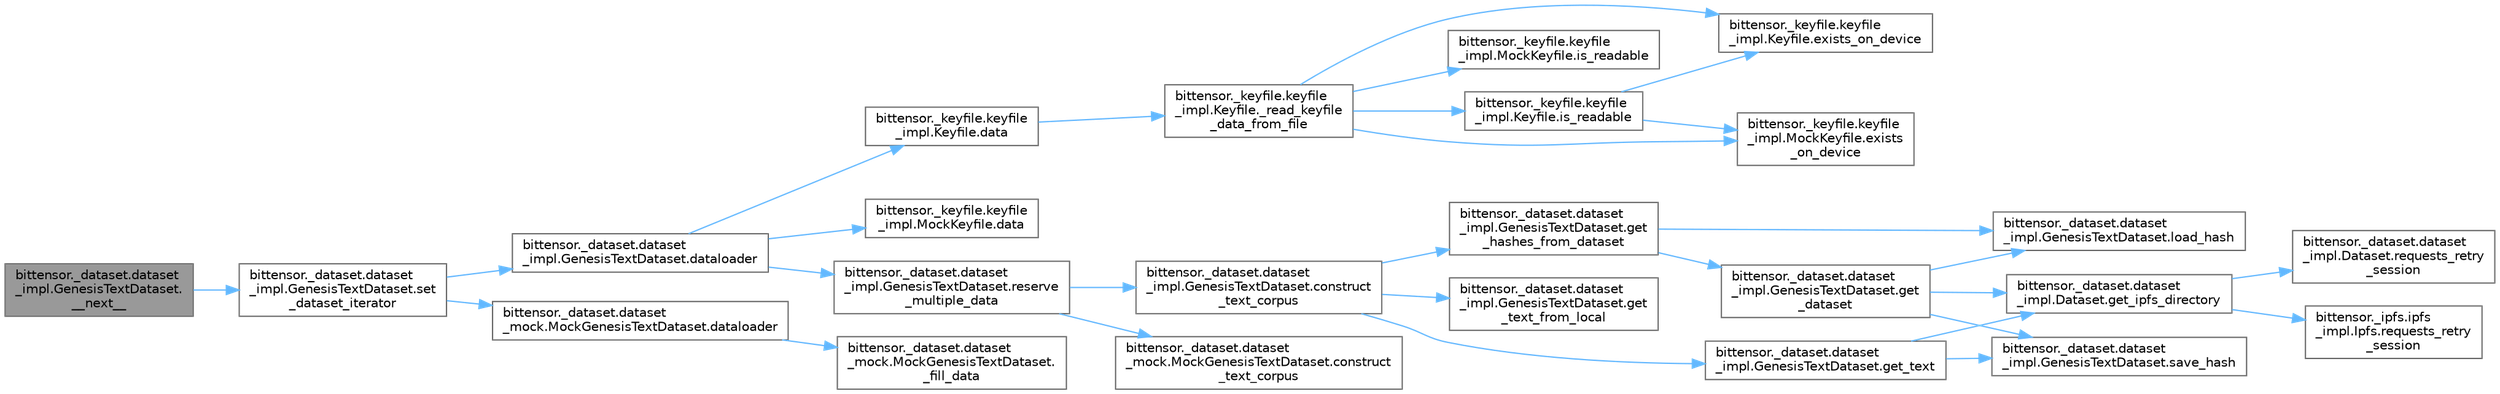 digraph "bittensor._dataset.dataset_impl.GenesisTextDataset.__next__"
{
 // LATEX_PDF_SIZE
  bgcolor="transparent";
  edge [fontname=Helvetica,fontsize=10,labelfontname=Helvetica,labelfontsize=10];
  node [fontname=Helvetica,fontsize=10,shape=box,height=0.2,width=0.4];
  rankdir="LR";
  Node1 [label="bittensor._dataset.dataset\l_impl.GenesisTextDataset.\l__next__",height=0.2,width=0.4,color="gray40", fillcolor="grey60", style="filled", fontcolor="black",tooltip=" "];
  Node1 -> Node2 [color="steelblue1",style="solid"];
  Node2 [label="bittensor._dataset.dataset\l_impl.GenesisTextDataset.set\l_dataset_iterator",height=0.2,width=0.4,color="grey40", fillcolor="white", style="filled",URL="$classbittensor_1_1__dataset_1_1dataset__impl_1_1_genesis_text_dataset.html#ac57d432cdd0ca00255f87dacae40a2b1",tooltip=" "];
  Node2 -> Node3 [color="steelblue1",style="solid"];
  Node3 [label="bittensor._dataset.dataset\l_impl.GenesisTextDataset.dataloader",height=0.2,width=0.4,color="grey40", fillcolor="white", style="filled",URL="$classbittensor_1_1__dataset_1_1dataset__impl_1_1_genesis_text_dataset.html#a1c63db6af8af3d632f30583123f6b48b",tooltip=" "];
  Node3 -> Node4 [color="steelblue1",style="solid"];
  Node4 [label="bittensor._keyfile.keyfile\l_impl.Keyfile.data",height=0.2,width=0.4,color="grey40", fillcolor="white", style="filled",URL="$classbittensor_1_1__keyfile_1_1keyfile__impl_1_1_keyfile.html#adef2640c132af5c43448d3da467b7ab3",tooltip=" "];
  Node4 -> Node5 [color="steelblue1",style="solid"];
  Node5 [label="bittensor._keyfile.keyfile\l_impl.Keyfile._read_keyfile\l_data_from_file",height=0.2,width=0.4,color="grey40", fillcolor="white", style="filled",URL="$classbittensor_1_1__keyfile_1_1keyfile__impl_1_1_keyfile.html#a35a65736ecb1b571e571a27df0cde5e5",tooltip=" "];
  Node5 -> Node6 [color="steelblue1",style="solid"];
  Node6 [label="bittensor._keyfile.keyfile\l_impl.Keyfile.exists_on_device",height=0.2,width=0.4,color="grey40", fillcolor="white", style="filled",URL="$classbittensor_1_1__keyfile_1_1keyfile__impl_1_1_keyfile.html#aae61dd8080aa8b20c16906bd55e40200",tooltip=" "];
  Node5 -> Node7 [color="steelblue1",style="solid"];
  Node7 [label="bittensor._keyfile.keyfile\l_impl.MockKeyfile.exists\l_on_device",height=0.2,width=0.4,color="grey40", fillcolor="white", style="filled",URL="$classbittensor_1_1__keyfile_1_1keyfile__impl_1_1_mock_keyfile.html#ad2c8658adce5f7ec145d0078a4c78b31",tooltip=" "];
  Node5 -> Node8 [color="steelblue1",style="solid"];
  Node8 [label="bittensor._keyfile.keyfile\l_impl.Keyfile.is_readable",height=0.2,width=0.4,color="grey40", fillcolor="white", style="filled",URL="$classbittensor_1_1__keyfile_1_1keyfile__impl_1_1_keyfile.html#ae89e29be6bb73f4c5d93f6dffe197886",tooltip=" "];
  Node8 -> Node6 [color="steelblue1",style="solid"];
  Node8 -> Node7 [color="steelblue1",style="solid"];
  Node5 -> Node9 [color="steelblue1",style="solid"];
  Node9 [label="bittensor._keyfile.keyfile\l_impl.MockKeyfile.is_readable",height=0.2,width=0.4,color="grey40", fillcolor="white", style="filled",URL="$classbittensor_1_1__keyfile_1_1keyfile__impl_1_1_mock_keyfile.html#a366fa999c27a5f60845ae4ccdd412b5f",tooltip=" "];
  Node3 -> Node10 [color="steelblue1",style="solid"];
  Node10 [label="bittensor._keyfile.keyfile\l_impl.MockKeyfile.data",height=0.2,width=0.4,color="grey40", fillcolor="white", style="filled",URL="$classbittensor_1_1__keyfile_1_1keyfile__impl_1_1_mock_keyfile.html#a287fd97ad94e6ca7a7692b5352390a17",tooltip=" "];
  Node3 -> Node11 [color="steelblue1",style="solid"];
  Node11 [label="bittensor._dataset.dataset\l_impl.GenesisTextDataset.reserve\l_multiple_data",height=0.2,width=0.4,color="grey40", fillcolor="white", style="filled",URL="$classbittensor_1_1__dataset_1_1dataset__impl_1_1_genesis_text_dataset.html#ad53bbb77e1b2fd0eaf6f0053050dbba5",tooltip=" "];
  Node11 -> Node12 [color="steelblue1",style="solid"];
  Node12 [label="bittensor._dataset.dataset\l_impl.GenesisTextDataset.construct\l_text_corpus",height=0.2,width=0.4,color="grey40", fillcolor="white", style="filled",URL="$classbittensor_1_1__dataset_1_1dataset__impl_1_1_genesis_text_dataset.html#aae2d5b7ef612659ddabf117cf3c3d6ec",tooltip=" "];
  Node12 -> Node13 [color="steelblue1",style="solid"];
  Node13 [label="bittensor._dataset.dataset\l_impl.GenesisTextDataset.get\l_hashes_from_dataset",height=0.2,width=0.4,color="grey40", fillcolor="white", style="filled",URL="$classbittensor_1_1__dataset_1_1dataset__impl_1_1_genesis_text_dataset.html#a97d42a3d6765cbcd74e2602d6c061a61",tooltip=" "];
  Node13 -> Node14 [color="steelblue1",style="solid"];
  Node14 [label="bittensor._dataset.dataset\l_impl.GenesisTextDataset.get\l_dataset",height=0.2,width=0.4,color="grey40", fillcolor="white", style="filled",URL="$classbittensor_1_1__dataset_1_1dataset__impl_1_1_genesis_text_dataset.html#a7b0f280512b1c0c032c714bd796cdb52",tooltip=" "];
  Node14 -> Node15 [color="steelblue1",style="solid"];
  Node15 [label="bittensor._dataset.dataset\l_impl.Dataset.get_ipfs_directory",height=0.2,width=0.4,color="grey40", fillcolor="white", style="filled",URL="$classbittensor_1_1__dataset_1_1dataset__impl_1_1_dataset.html#adac9d1df6c5460cadb940da9a735060e",tooltip=" "];
  Node15 -> Node16 [color="steelblue1",style="solid"];
  Node16 [label="bittensor._dataset.dataset\l_impl.Dataset.requests_retry\l_session",height=0.2,width=0.4,color="grey40", fillcolor="white", style="filled",URL="$classbittensor_1_1__dataset_1_1dataset__impl_1_1_dataset.html#a0610ebda290a3a7d1fc7cb59515370fa",tooltip=" "];
  Node15 -> Node17 [color="steelblue1",style="solid"];
  Node17 [label="bittensor._ipfs.ipfs\l_impl.Ipfs.requests_retry\l_session",height=0.2,width=0.4,color="grey40", fillcolor="white", style="filled",URL="$classbittensor_1_1__ipfs_1_1ipfs__impl_1_1_ipfs.html#a16cda134ae7787ea37f9718a9e260c64",tooltip=" "];
  Node14 -> Node18 [color="steelblue1",style="solid"];
  Node18 [label="bittensor._dataset.dataset\l_impl.GenesisTextDataset.load_hash",height=0.2,width=0.4,color="grey40", fillcolor="white", style="filled",URL="$classbittensor_1_1__dataset_1_1dataset__impl_1_1_genesis_text_dataset.html#a4bc6e43e25c766c4ba6bef92d135a8ed",tooltip=" "];
  Node14 -> Node19 [color="steelblue1",style="solid"];
  Node19 [label="bittensor._dataset.dataset\l_impl.GenesisTextDataset.save_hash",height=0.2,width=0.4,color="grey40", fillcolor="white", style="filled",URL="$classbittensor_1_1__dataset_1_1dataset__impl_1_1_genesis_text_dataset.html#aa97393167f9c4bd7be13e09d10f0685b",tooltip=" "];
  Node13 -> Node18 [color="steelblue1",style="solid"];
  Node12 -> Node20 [color="steelblue1",style="solid"];
  Node20 [label="bittensor._dataset.dataset\l_impl.GenesisTextDataset.get_text",height=0.2,width=0.4,color="grey40", fillcolor="white", style="filled",URL="$classbittensor_1_1__dataset_1_1dataset__impl_1_1_genesis_text_dataset.html#acfa141b065ef47c5257bb90b488f9cd2",tooltip=" "];
  Node20 -> Node15 [color="steelblue1",style="solid"];
  Node20 -> Node19 [color="steelblue1",style="solid"];
  Node12 -> Node21 [color="steelblue1",style="solid"];
  Node21 [label="bittensor._dataset.dataset\l_impl.GenesisTextDataset.get\l_text_from_local",height=0.2,width=0.4,color="grey40", fillcolor="white", style="filled",URL="$classbittensor_1_1__dataset_1_1dataset__impl_1_1_genesis_text_dataset.html#a2e1e4ea7464bfc7db04bf85dbdf9f661",tooltip=" "];
  Node11 -> Node22 [color="steelblue1",style="solid"];
  Node22 [label="bittensor._dataset.dataset\l_mock.MockGenesisTextDataset.construct\l_text_corpus",height=0.2,width=0.4,color="grey40", fillcolor="white", style="filled",URL="$classbittensor_1_1__dataset_1_1dataset__mock_1_1_mock_genesis_text_dataset.html#a129e52b186d8e0c956881ac6cae6067e",tooltip=" "];
  Node2 -> Node23 [color="steelblue1",style="solid"];
  Node23 [label="bittensor._dataset.dataset\l_mock.MockGenesisTextDataset.dataloader",height=0.2,width=0.4,color="grey40", fillcolor="white", style="filled",URL="$classbittensor_1_1__dataset_1_1dataset__mock_1_1_mock_genesis_text_dataset.html#a472c4806ab9f4781027b5a340217efc7",tooltip=" "];
  Node23 -> Node24 [color="steelblue1",style="solid"];
  Node24 [label="bittensor._dataset.dataset\l_mock.MockGenesisTextDataset.\l_fill_data",height=0.2,width=0.4,color="grey40", fillcolor="white", style="filled",URL="$classbittensor_1_1__dataset_1_1dataset__mock_1_1_mock_genesis_text_dataset.html#afc63af802764f324b1240d54acd44c74",tooltip=" "];
}
